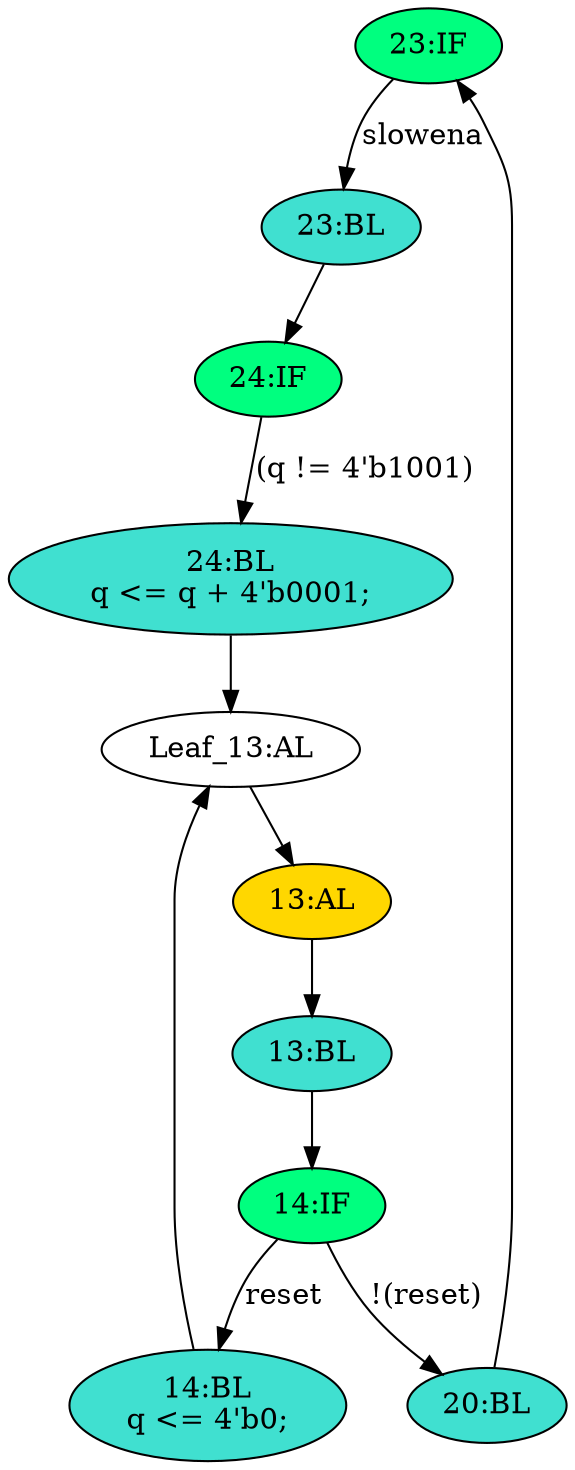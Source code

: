 strict digraph "compose( ,  )" {
	node [label="\N"];
	"23:IF"	[ast="<pyverilog.vparser.ast.IfStatement object at 0x7fa5a69233d0>",
		fillcolor=springgreen,
		label="23:IF",
		statements="[]",
		style=filled,
		typ=IfStatement];
	"23:BL"	[ast="<pyverilog.vparser.ast.Block object at 0x7fa5a6923e10>",
		fillcolor=turquoise,
		label="23:BL",
		statements="[]",
		style=filled,
		typ=Block];
	"23:IF" -> "23:BL"	[cond="['slowena']",
		label=slowena,
		lineno=23];
	"14:BL"	[ast="<pyverilog.vparser.ast.Block object at 0x7fa5a69b5e10>",
		fillcolor=turquoise,
		label="14:BL
q <= 4'b0;",
		statements="[<pyverilog.vparser.ast.NonblockingSubstitution object at 0x7fa5a68d6810>]",
		style=filled,
		typ=Block];
	"Leaf_13:AL"	[def_var="['q']",
		label="Leaf_13:AL"];
	"14:BL" -> "Leaf_13:AL"	[cond="[]",
		lineno=None];
	"20:BL"	[ast="<pyverilog.vparser.ast.Block object at 0x7fa5a68d6910>",
		fillcolor=turquoise,
		label="20:BL",
		statements="[]",
		style=filled,
		typ=Block];
	"20:BL" -> "23:IF"	[cond="[]",
		lineno=None];
	"24:BL"	[ast="<pyverilog.vparser.ast.Block object at 0x7fa5a68ce290>",
		fillcolor=turquoise,
		label="24:BL
q <= q + 4'b0001;",
		statements="[<pyverilog.vparser.ast.NonblockingSubstitution object at 0x7fa5a6931450>]",
		style=filled,
		typ=Block];
	"24:BL" -> "Leaf_13:AL"	[cond="[]",
		lineno=None];
	"13:BL"	[ast="<pyverilog.vparser.ast.Block object at 0x7fa5a69b5690>",
		fillcolor=turquoise,
		label="13:BL",
		statements="[]",
		style=filled,
		typ=Block];
	"14:IF"	[ast="<pyverilog.vparser.ast.IfStatement object at 0x7fa5a68d6750>",
		fillcolor=springgreen,
		label="14:IF",
		statements="[]",
		style=filled,
		typ=IfStatement];
	"13:BL" -> "14:IF"	[cond="[]",
		lineno=None];
	"14:IF" -> "14:BL"	[cond="['reset']",
		label=reset,
		lineno=14];
	"14:IF" -> "20:BL"	[cond="['reset']",
		label="!(reset)",
		lineno=14];
	"13:AL"	[ast="<pyverilog.vparser.ast.Always object at 0x7fa5a68c3fd0>",
		clk_sens=True,
		fillcolor=gold,
		label="13:AL",
		sens="['clk']",
		statements="[]",
		style=filled,
		typ=Always,
		use_var="['q', 'reset', 'slowena']"];
	"Leaf_13:AL" -> "13:AL";
	"24:IF"	[ast="<pyverilog.vparser.ast.IfStatement object at 0x7fa5a68cee90>",
		fillcolor=springgreen,
		label="24:IF",
		statements="[]",
		style=filled,
		typ=IfStatement];
	"24:IF" -> "24:BL"	[cond="['q']",
		label="(q != 4'b1001)",
		lineno=24];
	"13:AL" -> "13:BL"	[cond="[]",
		lineno=None];
	"23:BL" -> "24:IF"	[cond="[]",
		lineno=None];
}
